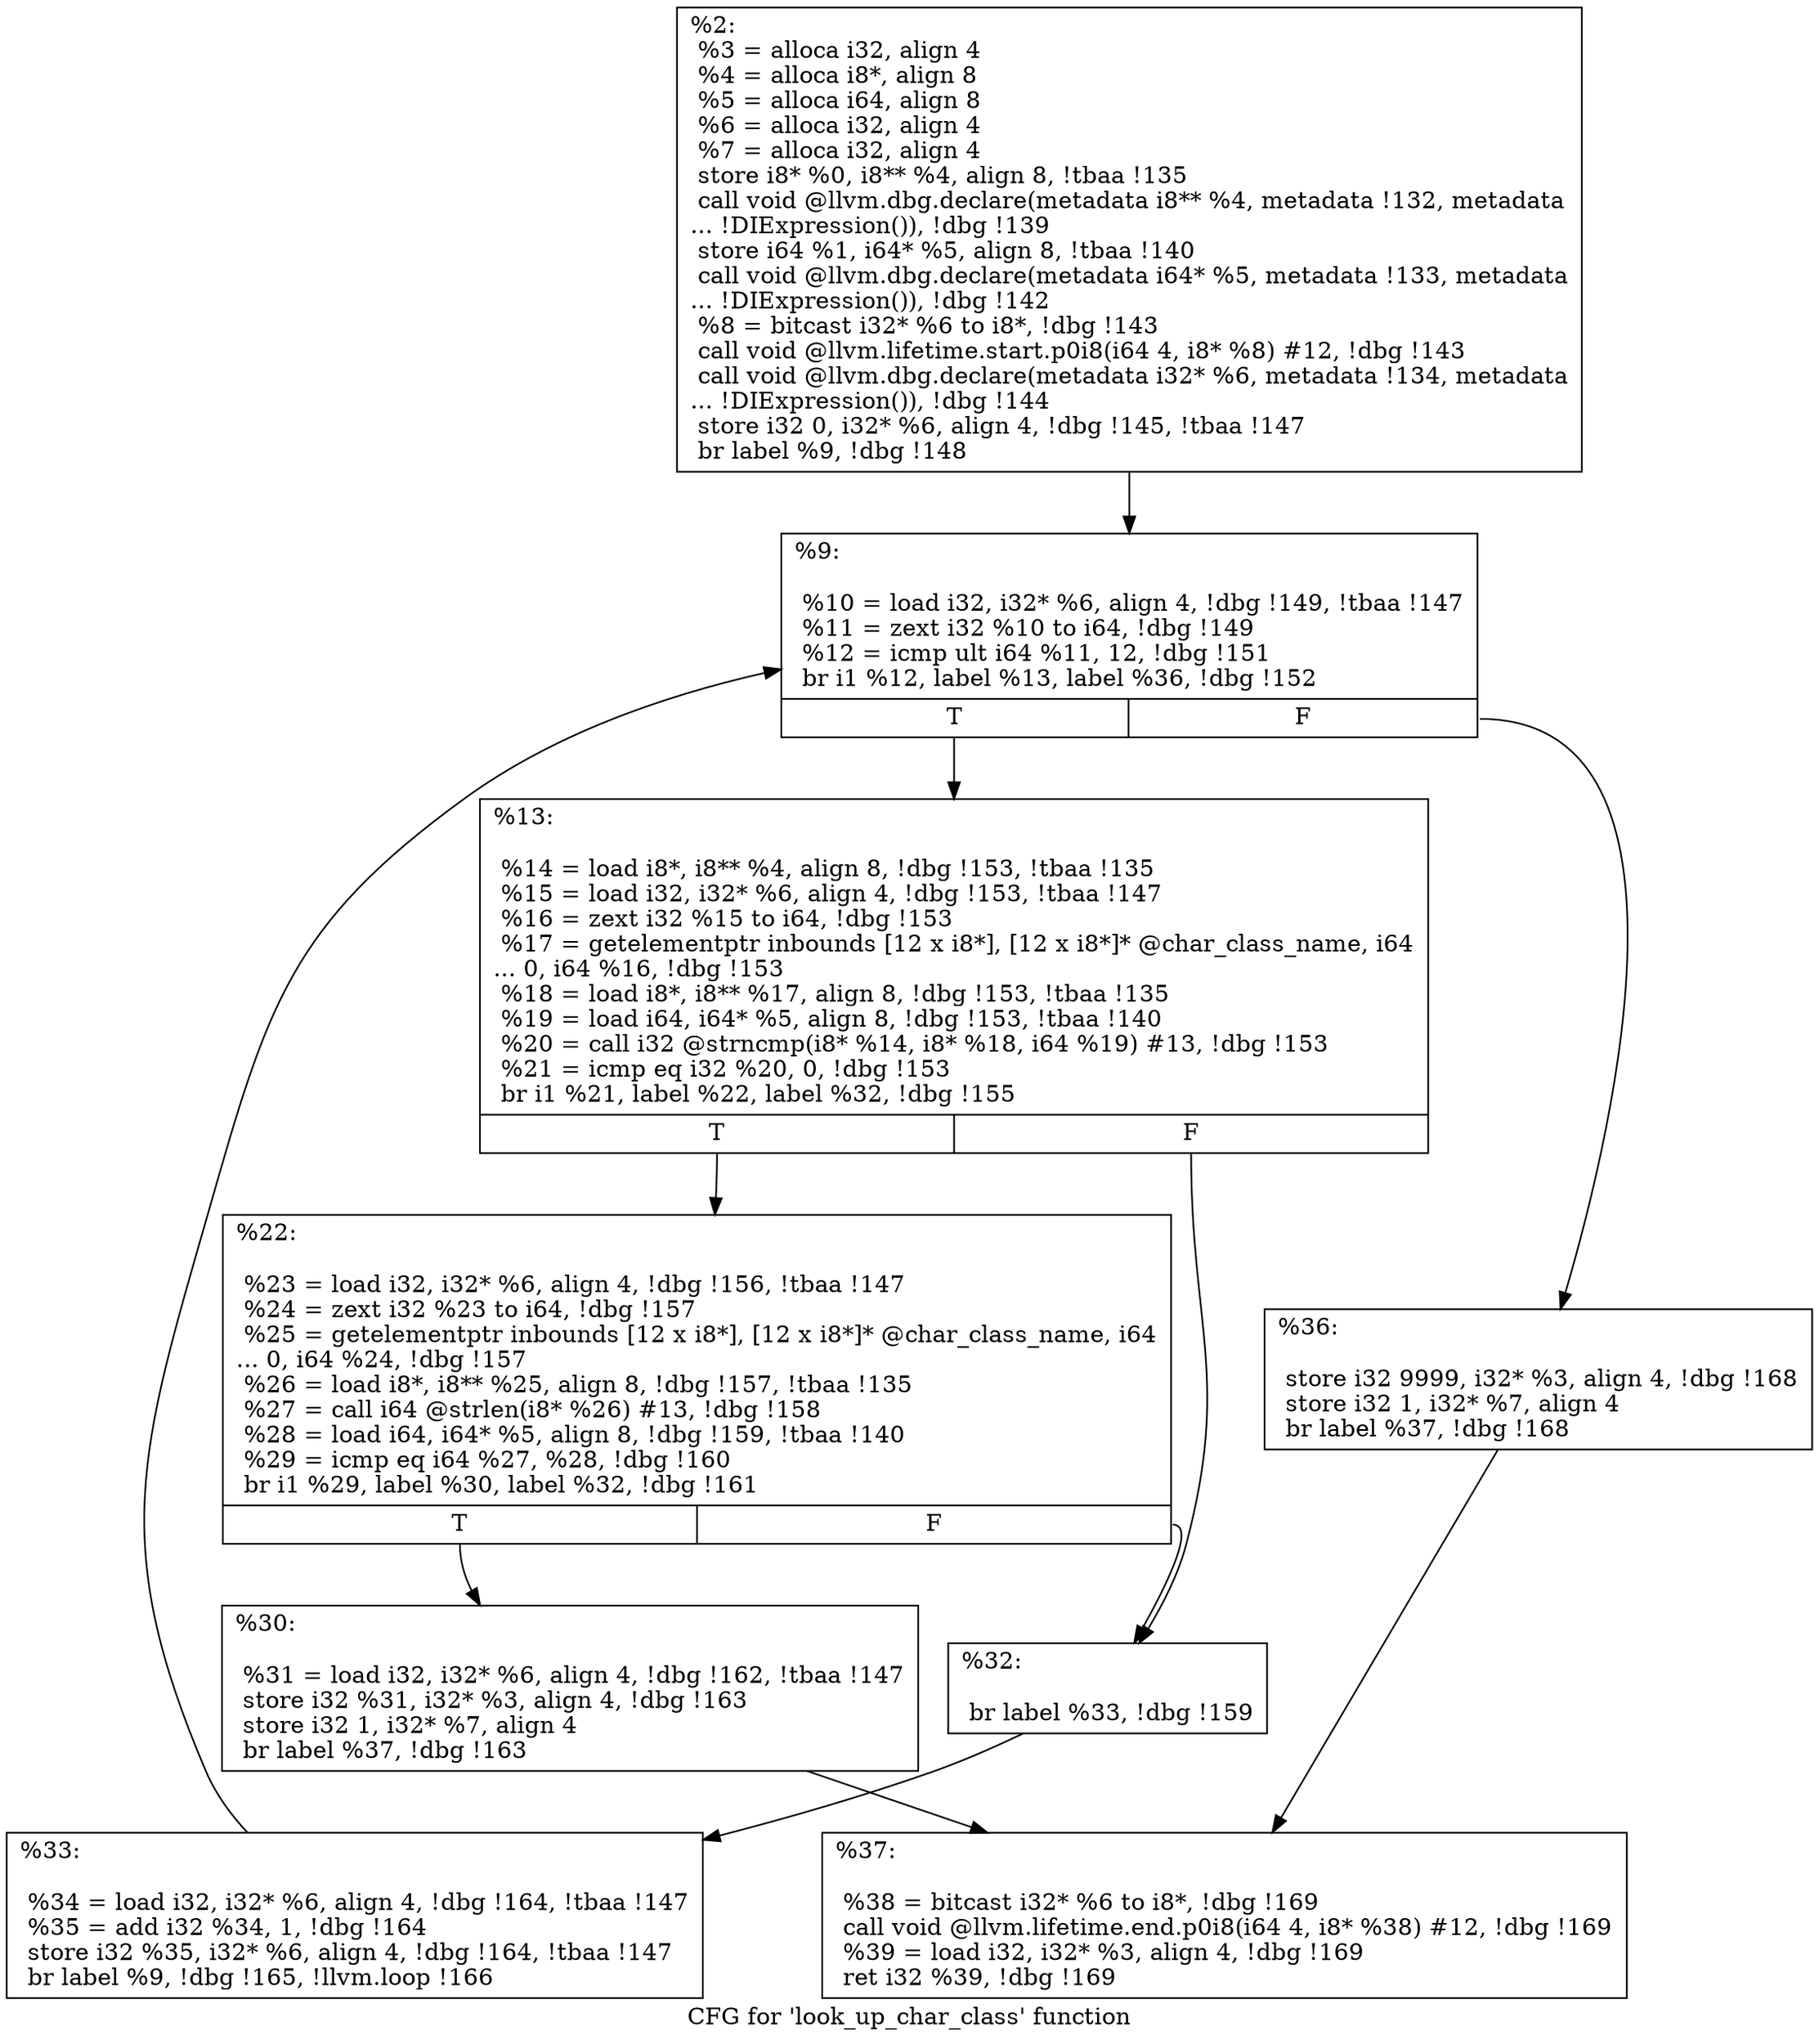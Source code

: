 digraph "CFG for 'look_up_char_class' function" {
	label="CFG for 'look_up_char_class' function";

	Node0x140a0c0 [shape=record,label="{%2:\l  %3 = alloca i32, align 4\l  %4 = alloca i8*, align 8\l  %5 = alloca i64, align 8\l  %6 = alloca i32, align 4\l  %7 = alloca i32, align 4\l  store i8* %0, i8** %4, align 8, !tbaa !135\l  call void @llvm.dbg.declare(metadata i8** %4, metadata !132, metadata\l... !DIExpression()), !dbg !139\l  store i64 %1, i64* %5, align 8, !tbaa !140\l  call void @llvm.dbg.declare(metadata i64* %5, metadata !133, metadata\l... !DIExpression()), !dbg !142\l  %8 = bitcast i32* %6 to i8*, !dbg !143\l  call void @llvm.lifetime.start.p0i8(i64 4, i8* %8) #12, !dbg !143\l  call void @llvm.dbg.declare(metadata i32* %6, metadata !134, metadata\l... !DIExpression()), !dbg !144\l  store i32 0, i32* %6, align 4, !dbg !145, !tbaa !147\l  br label %9, !dbg !148\l}"];
	Node0x140a0c0 -> Node0x140a110;
	Node0x140a110 [shape=record,label="{%9:\l\l  %10 = load i32, i32* %6, align 4, !dbg !149, !tbaa !147\l  %11 = zext i32 %10 to i64, !dbg !149\l  %12 = icmp ult i64 %11, 12, !dbg !151\l  br i1 %12, label %13, label %36, !dbg !152\l|{<s0>T|<s1>F}}"];
	Node0x140a110:s0 -> Node0x140a160;
	Node0x140a110:s1 -> Node0x140a2f0;
	Node0x140a160 [shape=record,label="{%13:\l\l  %14 = load i8*, i8** %4, align 8, !dbg !153, !tbaa !135\l  %15 = load i32, i32* %6, align 4, !dbg !153, !tbaa !147\l  %16 = zext i32 %15 to i64, !dbg !153\l  %17 = getelementptr inbounds [12 x i8*], [12 x i8*]* @char_class_name, i64\l... 0, i64 %16, !dbg !153\l  %18 = load i8*, i8** %17, align 8, !dbg !153, !tbaa !135\l  %19 = load i64, i64* %5, align 8, !dbg !153, !tbaa !140\l  %20 = call i32 @strncmp(i8* %14, i8* %18, i64 %19) #13, !dbg !153\l  %21 = icmp eq i32 %20, 0, !dbg !153\l  br i1 %21, label %22, label %32, !dbg !155\l|{<s0>T|<s1>F}}"];
	Node0x140a160:s0 -> Node0x140a1b0;
	Node0x140a160:s1 -> Node0x140a250;
	Node0x140a1b0 [shape=record,label="{%22:\l\l  %23 = load i32, i32* %6, align 4, !dbg !156, !tbaa !147\l  %24 = zext i32 %23 to i64, !dbg !157\l  %25 = getelementptr inbounds [12 x i8*], [12 x i8*]* @char_class_name, i64\l... 0, i64 %24, !dbg !157\l  %26 = load i8*, i8** %25, align 8, !dbg !157, !tbaa !135\l  %27 = call i64 @strlen(i8* %26) #13, !dbg !158\l  %28 = load i64, i64* %5, align 8, !dbg !159, !tbaa !140\l  %29 = icmp eq i64 %27, %28, !dbg !160\l  br i1 %29, label %30, label %32, !dbg !161\l|{<s0>T|<s1>F}}"];
	Node0x140a1b0:s0 -> Node0x140a200;
	Node0x140a1b0:s1 -> Node0x140a250;
	Node0x140a200 [shape=record,label="{%30:\l\l  %31 = load i32, i32* %6, align 4, !dbg !162, !tbaa !147\l  store i32 %31, i32* %3, align 4, !dbg !163\l  store i32 1, i32* %7, align 4\l  br label %37, !dbg !163\l}"];
	Node0x140a200 -> Node0x140a340;
	Node0x140a250 [shape=record,label="{%32:\l\l  br label %33, !dbg !159\l}"];
	Node0x140a250 -> Node0x140a2a0;
	Node0x140a2a0 [shape=record,label="{%33:\l\l  %34 = load i32, i32* %6, align 4, !dbg !164, !tbaa !147\l  %35 = add i32 %34, 1, !dbg !164\l  store i32 %35, i32* %6, align 4, !dbg !164, !tbaa !147\l  br label %9, !dbg !165, !llvm.loop !166\l}"];
	Node0x140a2a0 -> Node0x140a110;
	Node0x140a2f0 [shape=record,label="{%36:\l\l  store i32 9999, i32* %3, align 4, !dbg !168\l  store i32 1, i32* %7, align 4\l  br label %37, !dbg !168\l}"];
	Node0x140a2f0 -> Node0x140a340;
	Node0x140a340 [shape=record,label="{%37:\l\l  %38 = bitcast i32* %6 to i8*, !dbg !169\l  call void @llvm.lifetime.end.p0i8(i64 4, i8* %38) #12, !dbg !169\l  %39 = load i32, i32* %3, align 4, !dbg !169\l  ret i32 %39, !dbg !169\l}"];
}
